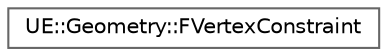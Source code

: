 digraph "Graphical Class Hierarchy"
{
 // INTERACTIVE_SVG=YES
 // LATEX_PDF_SIZE
  bgcolor="transparent";
  edge [fontname=Helvetica,fontsize=10,labelfontname=Helvetica,labelfontsize=10];
  node [fontname=Helvetica,fontsize=10,shape=box,height=0.2,width=0.4];
  rankdir="LR";
  Node0 [id="Node000000",label="UE::Geometry::FVertexConstraint",height=0.2,width=0.4,color="grey40", fillcolor="white", style="filled",URL="$dd/df5/structUE_1_1Geometry_1_1FVertexConstraint.html",tooltip="FVertexConstraint is a constraint on a triangle mesh vertex."];
}
